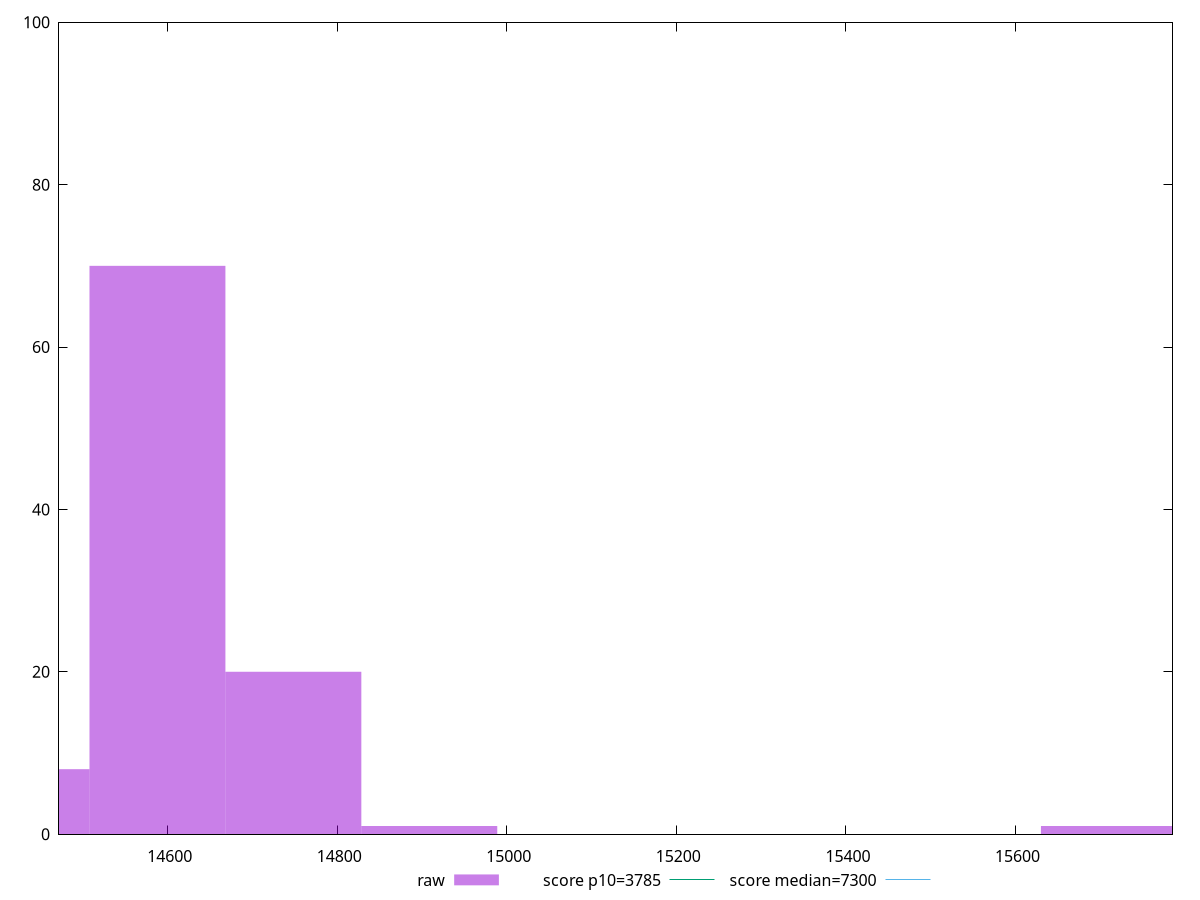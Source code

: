 reset

$raw <<EOF
15710.134393743874 1
14587.981937047882 70
14748.289430861596 20
14427.67444323417 8
14908.596924675308 1
EOF

set key outside below
set boxwidth 160.307493813713
set xrange [14471.8755:15785.136]
set yrange [0:100]
set trange [0:100]
set style fill transparent solid 0.5 noborder

set parametric
set terminal svg size 640, 490 enhanced background rgb 'white'
set output "reports/report_00032_2021-02-25T10-28-15.087Z/interactive/samples/astro/raw/histogram.svg"

plot $raw title "raw" with boxes, \
     3785,t title "score p10=3785", \
     7300,t title "score median=7300"

reset
